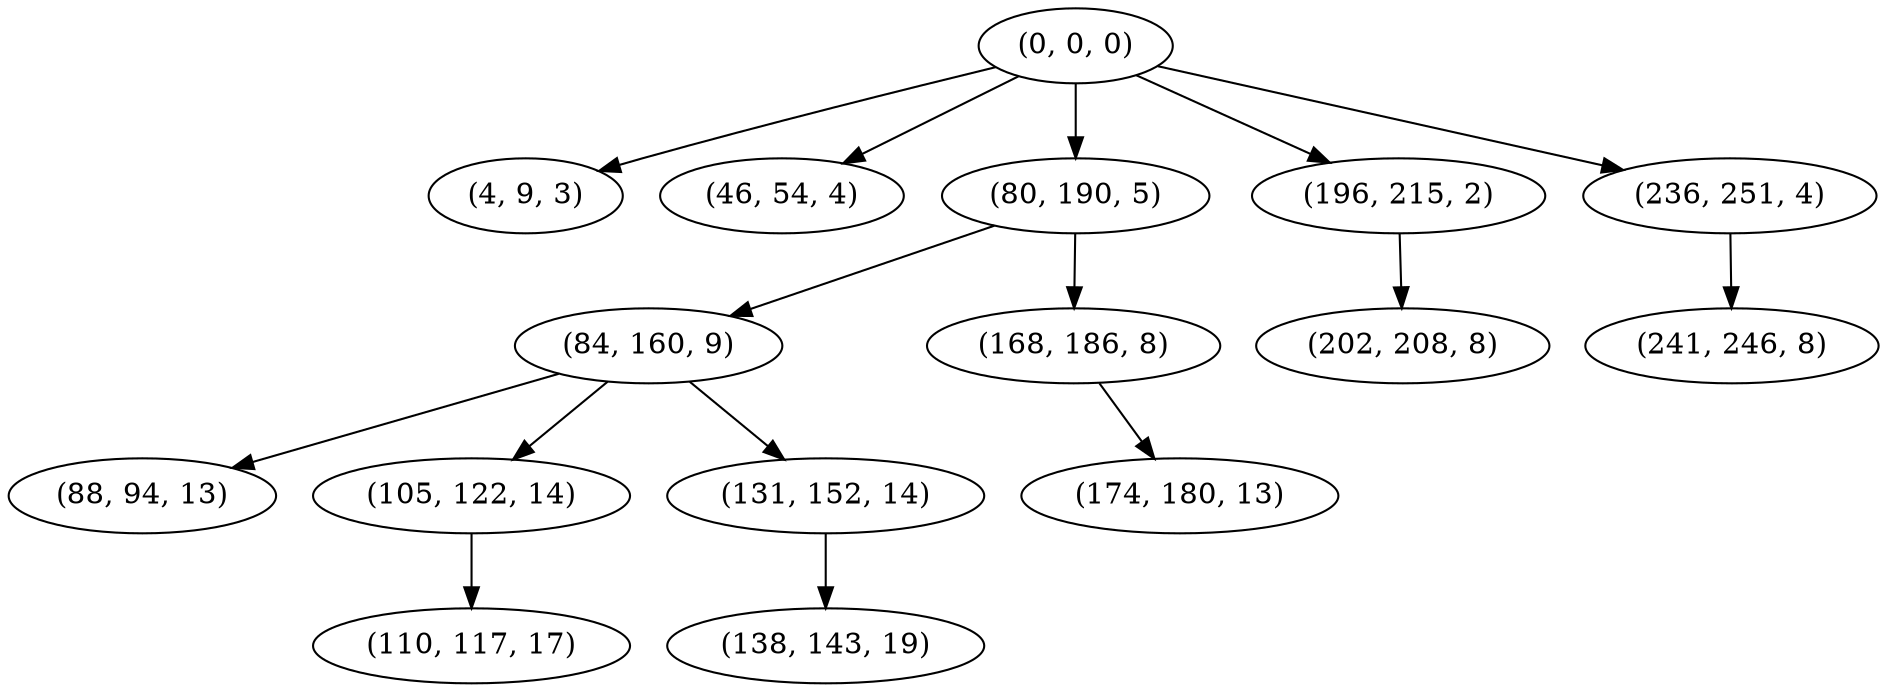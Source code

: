 digraph tree {
    "(0, 0, 0)";
    "(4, 9, 3)";
    "(46, 54, 4)";
    "(80, 190, 5)";
    "(84, 160, 9)";
    "(88, 94, 13)";
    "(105, 122, 14)";
    "(110, 117, 17)";
    "(131, 152, 14)";
    "(138, 143, 19)";
    "(168, 186, 8)";
    "(174, 180, 13)";
    "(196, 215, 2)";
    "(202, 208, 8)";
    "(236, 251, 4)";
    "(241, 246, 8)";
    "(0, 0, 0)" -> "(4, 9, 3)";
    "(0, 0, 0)" -> "(46, 54, 4)";
    "(0, 0, 0)" -> "(80, 190, 5)";
    "(0, 0, 0)" -> "(196, 215, 2)";
    "(0, 0, 0)" -> "(236, 251, 4)";
    "(80, 190, 5)" -> "(84, 160, 9)";
    "(80, 190, 5)" -> "(168, 186, 8)";
    "(84, 160, 9)" -> "(88, 94, 13)";
    "(84, 160, 9)" -> "(105, 122, 14)";
    "(84, 160, 9)" -> "(131, 152, 14)";
    "(105, 122, 14)" -> "(110, 117, 17)";
    "(131, 152, 14)" -> "(138, 143, 19)";
    "(168, 186, 8)" -> "(174, 180, 13)";
    "(196, 215, 2)" -> "(202, 208, 8)";
    "(236, 251, 4)" -> "(241, 246, 8)";
}
